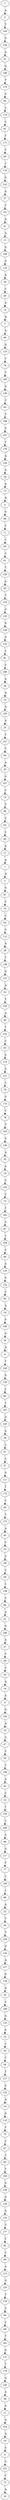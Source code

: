 strict digraph  {
	1 -> 2 [label=A];
	7 -> 3 [label=A];
	12 -> 4 [label=A];
	15 -> 5 [label=A];
	16 -> 6 [label=A];
	17 -> 7 [label=A];
	24 -> 8 [label=A];
	26 -> 9 [label=A];
	35 -> 10 [label=A];
	38 -> 11 [label=A];
	39 -> 12 [label=A];
	41 -> 13 [label=A];
	44 -> 14 [label=A];
	49 -> 15 [label=A];
	55 -> 16 [label=A];
	60 -> 17 [label=A];
	72 -> 18 [label=A];
	80 -> 19 [label=A];
	84 -> 20 [label=A];
	86 -> 21 [label=A];
	88 -> 22 [label=A];
	100 -> 23 [label=A];
	103 -> 24 [label=A];
	105 -> 25 [label=A];
	106 -> 26 [label=A];
	108 -> 27 [label=A];
	112 -> 28 [label=A];
	119 -> 29 [label=A];
	124 -> 30 [label=A];
	129 -> 31 [label=A];
	131 -> 32 [label=A];
	132 -> 33 [label=A];
	135 -> 34 [label=A];
	138 -> 35 [label=A];
	140 -> 36 [label=A];
	142 -> 37 [label=A];
	143 -> 38 [label=A];
	144 -> 39 [label=A];
	150 -> 40 [label=A];
	151 -> 41 [label=A];
	156 -> 42 [label=A];
	159 -> 43 [label=A];
	166 -> 44 [label=A];
	173 -> 45 [label=A];
	22 -> 46 [label=C];
	23 -> 47 [label=C];
	27 -> 48 [label=C];
	29 -> 49 [label=C];
	33 -> 50 [label=C];
	36 -> 51 [label=C];
	42 -> 52 [label=C];
	45 -> 53 [label=C];
	47 -> 54 [label=C];
	48 -> 55 [label=C];
	50 -> 56 [label=C];
	51 -> 57 [label=C];
	53 -> 58 [label=C];
	58 -> 59 [label=C];
	62 -> 60 [label=C];
	65 -> 61 [label=C];
	66 -> 62 [label=C];
	67 -> 63 [label=C];
	70 -> 64 [label=C];
	71 -> 65 [label=C];
	74 -> 66 [label=C];
	75 -> 67 [label=C];
	94 -> 68 [label=C];
	95 -> 69 [label=C];
	97 -> 70 [label=C];
	98 -> 71 [label=C];
	101 -> 72 [label=C];
	102 -> 73 [label=C];
	107 -> 74 [label=C];
	110 -> 75 [label=C];
	114 -> 76 [label=C];
	117 -> 77 [label=C];
	118 -> 78 [label=C];
	121 -> 79 [label=C];
	122 -> 80 [label=C];
	123 -> 81 [label=C];
	130 -> 82 [label=C];
	139 -> 83 [label=C];
	147 -> 84 [label=C];
	152 -> 85 [label=C];
	158 -> 86 [label=C];
	162 -> 87 [label=C];
	164 -> 88 [label=C];
	169 -> 89 [label=C];
	171 -> 90 [label=C];
	172 -> 91 [label=C];
	174 -> 92 [label=C];
	175 -> 93 [label=C];
	176 -> 94 [label=C];
	177 -> 95 [label=C];
	180 -> 96 [label=C];
	3 -> 97 [label=G];
	4 -> 98 [label=G];
	5 -> 99 [label=G];
	6 -> 100 [label=G];
	8 -> 101 [label=G];
	10 -> 102 [label=G];
	11 -> 103 [label=G];
	13 -> 104 [label=G];
	14 -> 105 [label=G];
	19 -> 106 [label=G];
	20 -> 107 [label=G];
	21 -> 108 [label=G];
	31 -> 109 [label=G];
	34 -> 110 [label=G];
	57 -> 111 [label=G];
	64 -> 112 [label=G];
	69 -> 113 [label=G];
	79 -> 114 [label=G];
	85 -> 115 [label=G];
	89 -> 116 [label=G];
	96 -> 117 [label=G];
	99 -> 118 [label=G];
	104 -> 119 [label=G];
	113 -> 120 [label=G];
	115 -> 121 [label=G];
	116 -> 122 [label=G];
	126 -> 123 [label=G];
	127 -> 124 [label=G];
	128 -> 125 [label=G];
	133 -> 126 [label=G];
	134 -> 127 [label=G];
	136 -> 128 [label=G];
	145 -> 129 [label=G];
	146 -> 130 [label=G];
	148 -> 131 [label=G];
	149 -> 132 [label=G];
	153 -> 133 [label=G];
	154 -> 134 [label=G];
	157 -> 135 [label=G];
	160 -> 136 [label=G];
	161 -> 137 [label=G];
	163 -> 138 [label=G];
	165 -> 139 [label=G];
	167 -> 140 [label=G];
	168 -> 141 [label=G];
	170 -> 142 [label=G];
	178 -> 143 [label=G];
	179 -> 144 [label=G];
	2 -> 145 [label=T];
	9 -> 146 [label=T];
	25 -> 147 [label=T];
	28 -> 148 [label=T];
	30 -> 149 [label=T];
	32 -> 150 [label=T];
	37 -> 151 [label=T];
	40 -> 152 [label=T];
	43 -> 153 [label=T];
	46 -> 154 [label=T];
	52 -> 155 [label=T];
	54 -> 156 [label=T];
	56 -> 157 [label=T];
	59 -> 158 [label=T];
	61 -> 159 [label=T];
	63 -> 160 [label=T];
	68 -> 161 [label=T];
	73 -> 162 [label=T];
	76 -> 163 [label=T];
	77 -> 164 [label=T];
	78 -> 165 [label=T];
	81 -> 166 [label=T];
	82 -> 167 [label=T];
	83 -> 168 [label=T];
	87 -> 169 [label=T];
	90 -> 170 [label=T];
	91 -> 171 [label=T];
	92 -> 172 [label=T];
	93 -> 173 [label=T];
	109 -> 174 [label=T];
	111 -> 175 [label=T];
	120 -> 176 [label=T];
	125 -> 177 [label=T];
	137 -> 178 [label=T];
	141 -> 179 [label=T];
	155 -> 180 [label=T];
}
